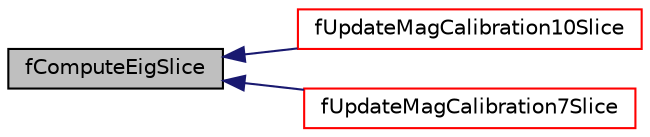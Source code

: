 digraph "fComputeEigSlice"
{
  edge [fontname="Helvetica",fontsize="10",labelfontname="Helvetica",labelfontsize="10"];
  node [fontname="Helvetica",fontsize="10",shape=record];
  rankdir="LR";
  Node113 [label="fComputeEigSlice",height=0.2,width=0.4,color="black", fillcolor="grey75", style="filled", fontcolor="black"];
  Node113 -> Node114 [dir="back",color="midnightblue",fontsize="10",style="solid",fontname="Helvetica"];
  Node114 [label="fUpdateMagCalibration10Slice",height=0.2,width=0.4,color="red", fillcolor="white", style="filled",URL="$magnetic_8h.html#a51818fe46836eeda49b9da097725b49a"];
  Node113 -> Node120 [dir="back",color="midnightblue",fontsize="10",style="solid",fontname="Helvetica"];
  Node120 [label="fUpdateMagCalibration7Slice",height=0.2,width=0.4,color="red", fillcolor="white", style="filled",URL="$magnetic_8h.html#a4c3eeca39b96d284d19c2f1191a1b8d2"];
}
